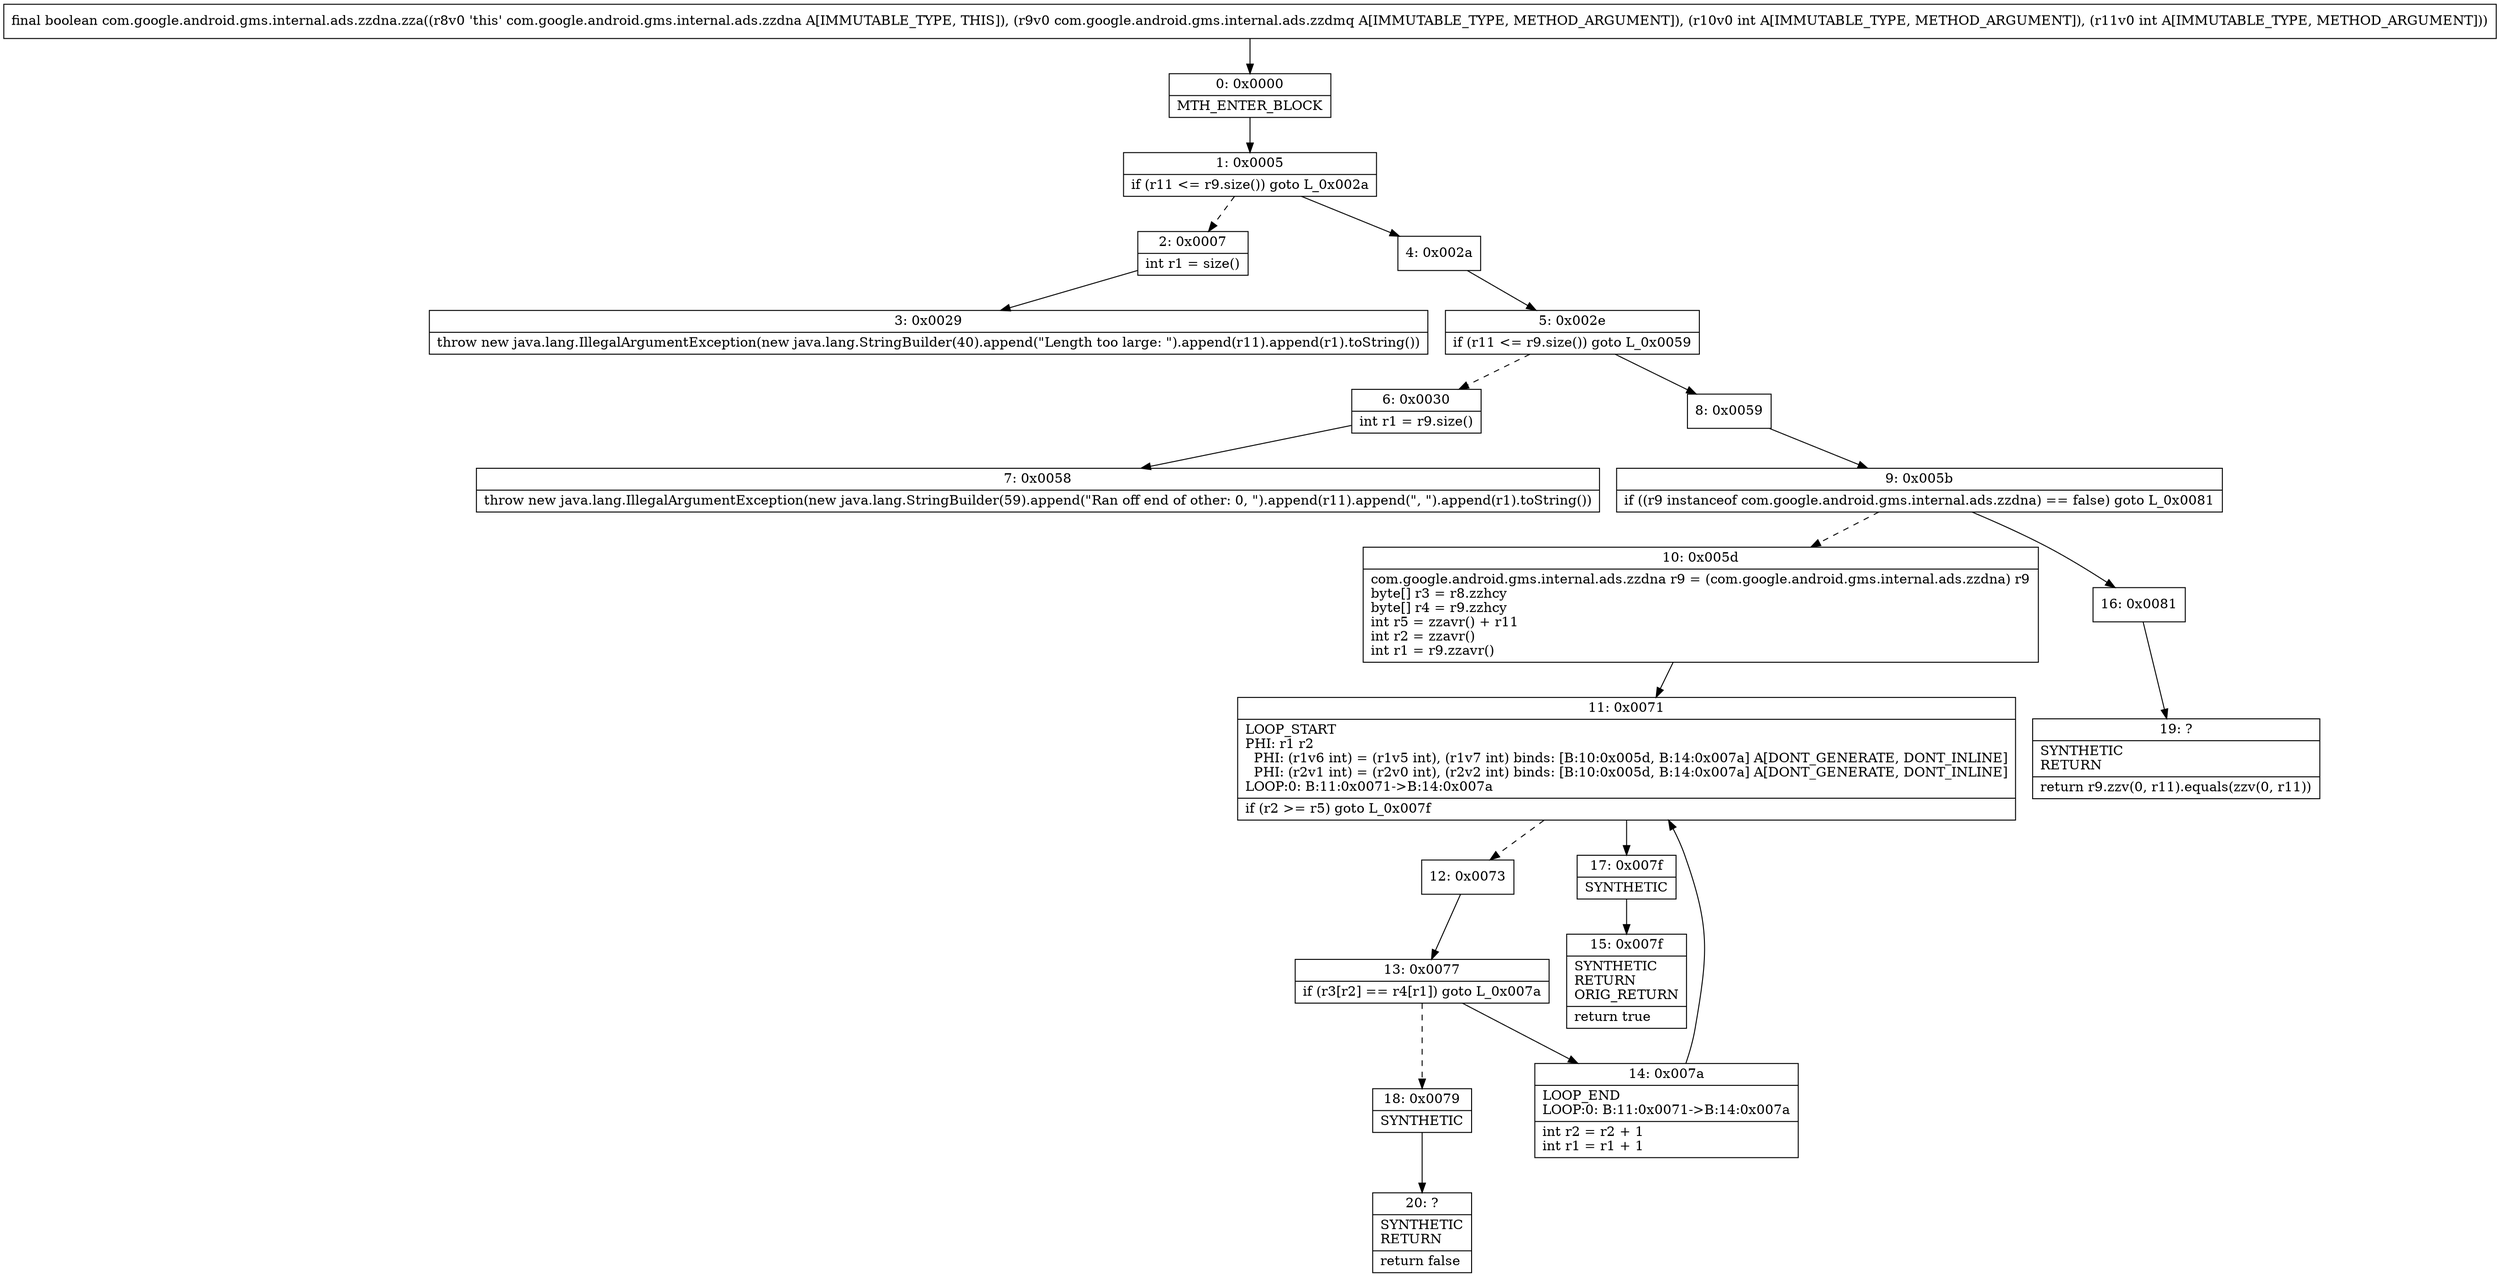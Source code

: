 digraph "CFG forcom.google.android.gms.internal.ads.zzdna.zza(Lcom\/google\/android\/gms\/internal\/ads\/zzdmq;II)Z" {
Node_0 [shape=record,label="{0\:\ 0x0000|MTH_ENTER_BLOCK\l}"];
Node_1 [shape=record,label="{1\:\ 0x0005|if (r11 \<= r9.size()) goto L_0x002a\l}"];
Node_2 [shape=record,label="{2\:\ 0x0007|int r1 = size()\l}"];
Node_3 [shape=record,label="{3\:\ 0x0029|throw new java.lang.IllegalArgumentException(new java.lang.StringBuilder(40).append(\"Length too large: \").append(r11).append(r1).toString())\l}"];
Node_4 [shape=record,label="{4\:\ 0x002a}"];
Node_5 [shape=record,label="{5\:\ 0x002e|if (r11 \<= r9.size()) goto L_0x0059\l}"];
Node_6 [shape=record,label="{6\:\ 0x0030|int r1 = r9.size()\l}"];
Node_7 [shape=record,label="{7\:\ 0x0058|throw new java.lang.IllegalArgumentException(new java.lang.StringBuilder(59).append(\"Ran off end of other: 0, \").append(r11).append(\", \").append(r1).toString())\l}"];
Node_8 [shape=record,label="{8\:\ 0x0059}"];
Node_9 [shape=record,label="{9\:\ 0x005b|if ((r9 instanceof com.google.android.gms.internal.ads.zzdna) == false) goto L_0x0081\l}"];
Node_10 [shape=record,label="{10\:\ 0x005d|com.google.android.gms.internal.ads.zzdna r9 = (com.google.android.gms.internal.ads.zzdna) r9\lbyte[] r3 = r8.zzhcy\lbyte[] r4 = r9.zzhcy\lint r5 = zzavr() + r11\lint r2 = zzavr()\lint r1 = r9.zzavr()\l}"];
Node_11 [shape=record,label="{11\:\ 0x0071|LOOP_START\lPHI: r1 r2 \l  PHI: (r1v6 int) = (r1v5 int), (r1v7 int) binds: [B:10:0x005d, B:14:0x007a] A[DONT_GENERATE, DONT_INLINE]\l  PHI: (r2v1 int) = (r2v0 int), (r2v2 int) binds: [B:10:0x005d, B:14:0x007a] A[DONT_GENERATE, DONT_INLINE]\lLOOP:0: B:11:0x0071\-\>B:14:0x007a\l|if (r2 \>= r5) goto L_0x007f\l}"];
Node_12 [shape=record,label="{12\:\ 0x0073}"];
Node_13 [shape=record,label="{13\:\ 0x0077|if (r3[r2] == r4[r1]) goto L_0x007a\l}"];
Node_14 [shape=record,label="{14\:\ 0x007a|LOOP_END\lLOOP:0: B:11:0x0071\-\>B:14:0x007a\l|int r2 = r2 + 1\lint r1 = r1 + 1\l}"];
Node_15 [shape=record,label="{15\:\ 0x007f|SYNTHETIC\lRETURN\lORIG_RETURN\l|return true\l}"];
Node_16 [shape=record,label="{16\:\ 0x0081}"];
Node_17 [shape=record,label="{17\:\ 0x007f|SYNTHETIC\l}"];
Node_18 [shape=record,label="{18\:\ 0x0079|SYNTHETIC\l}"];
Node_19 [shape=record,label="{19\:\ ?|SYNTHETIC\lRETURN\l|return r9.zzv(0, r11).equals(zzv(0, r11))\l}"];
Node_20 [shape=record,label="{20\:\ ?|SYNTHETIC\lRETURN\l|return false\l}"];
MethodNode[shape=record,label="{final boolean com.google.android.gms.internal.ads.zzdna.zza((r8v0 'this' com.google.android.gms.internal.ads.zzdna A[IMMUTABLE_TYPE, THIS]), (r9v0 com.google.android.gms.internal.ads.zzdmq A[IMMUTABLE_TYPE, METHOD_ARGUMENT]), (r10v0 int A[IMMUTABLE_TYPE, METHOD_ARGUMENT]), (r11v0 int A[IMMUTABLE_TYPE, METHOD_ARGUMENT])) }"];
MethodNode -> Node_0;
Node_0 -> Node_1;
Node_1 -> Node_2[style=dashed];
Node_1 -> Node_4;
Node_2 -> Node_3;
Node_4 -> Node_5;
Node_5 -> Node_6[style=dashed];
Node_5 -> Node_8;
Node_6 -> Node_7;
Node_8 -> Node_9;
Node_9 -> Node_10[style=dashed];
Node_9 -> Node_16;
Node_10 -> Node_11;
Node_11 -> Node_12[style=dashed];
Node_11 -> Node_17;
Node_12 -> Node_13;
Node_13 -> Node_14;
Node_13 -> Node_18[style=dashed];
Node_14 -> Node_11;
Node_16 -> Node_19;
Node_17 -> Node_15;
Node_18 -> Node_20;
}

